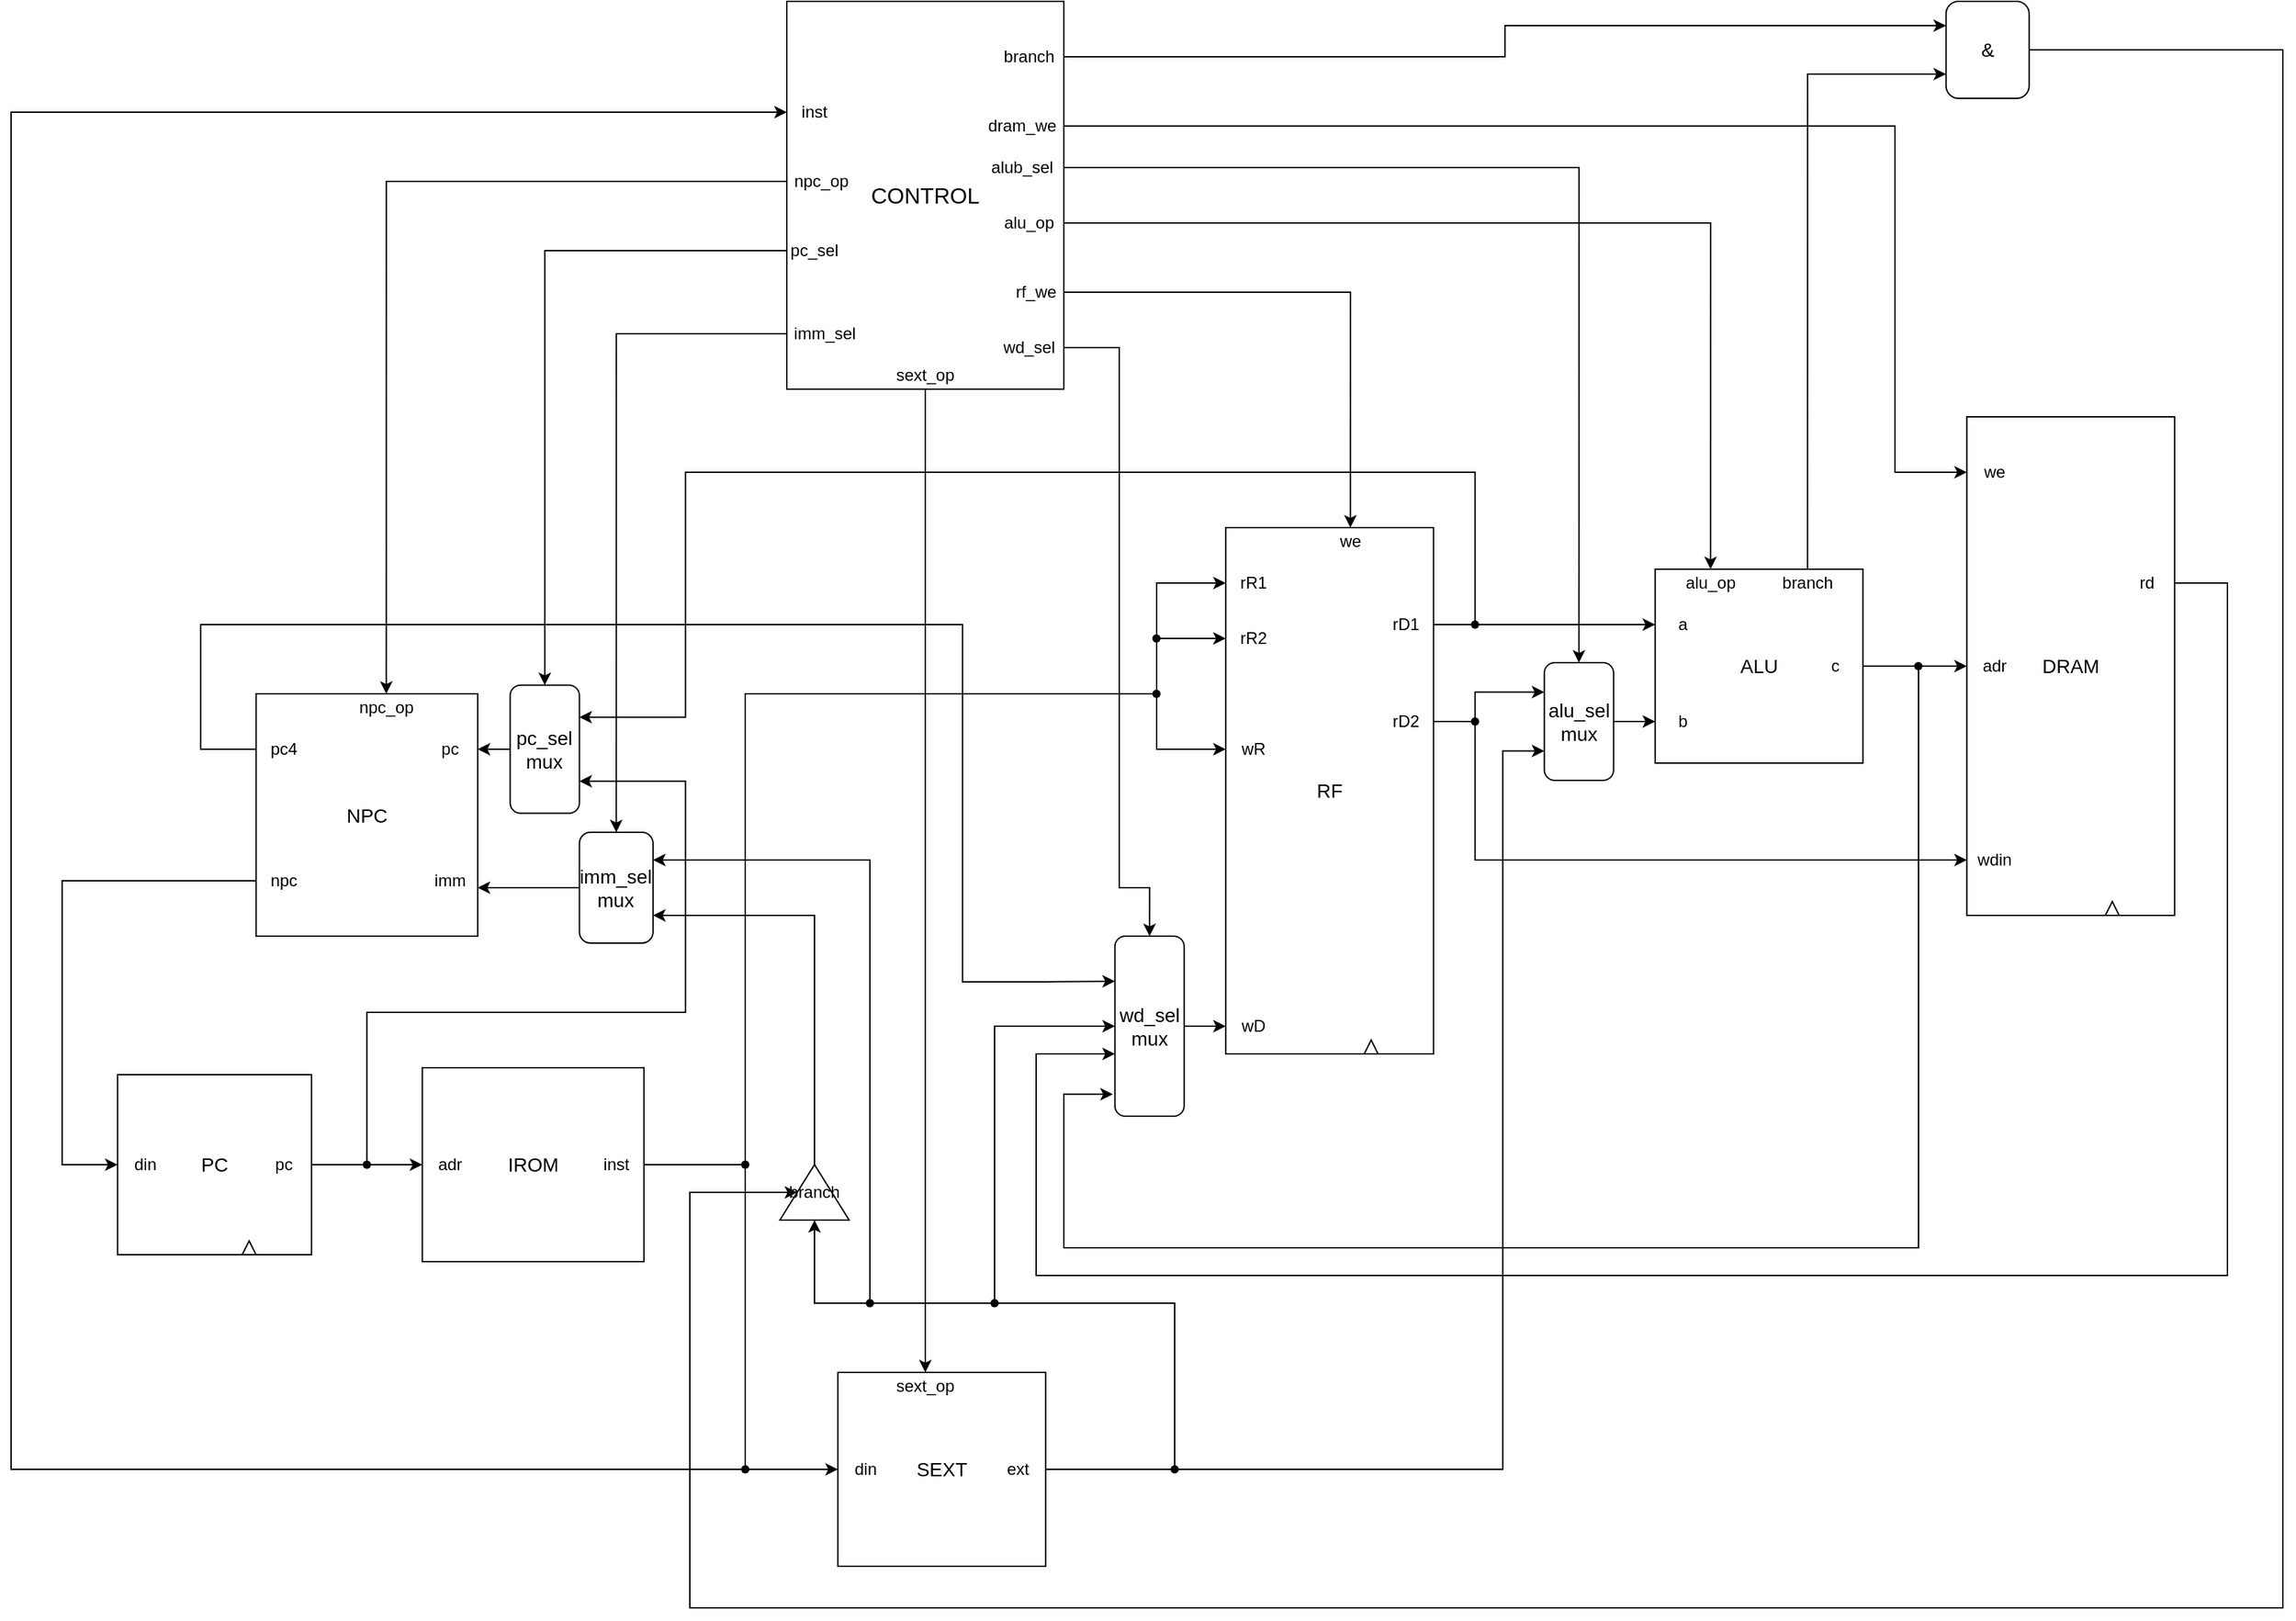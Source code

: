 <mxfile version="14.6.13" type="device"><diagram id="TQY5D-hYw-G5hsxiuQzZ" name="第 1 页"><mxGraphModel dx="4024" dy="2539" grid="1" gridSize="10" guides="1" tooltips="1" connect="1" arrows="1" fold="1" page="1" pageScale="1" pageWidth="827" pageHeight="1169" math="0" shadow="0"><root><mxCell id="0"/><mxCell id="1" parent="0"/><mxCell id="JsRyTlioE3Y1_Ys7cT86-1" value="&lt;font style=&quot;font-size: 14px&quot;&gt;PC&lt;/font&gt;" style="rounded=0;whiteSpace=wrap;html=1;" parent="1" vertex="1"><mxGeometry x="-1163.14" y="655" width="140" height="130" as="geometry"/></mxCell><mxCell id="JsRyTlioE3Y1_Ys7cT86-3" value="din" style="text;html=1;strokeColor=none;fillColor=none;align=center;verticalAlign=middle;whiteSpace=wrap;rounded=0;" parent="1" vertex="1"><mxGeometry x="-1163.14" y="710" width="40" height="20" as="geometry"/></mxCell><mxCell id="JsRyTlioE3Y1_Ys7cT86-123" style="edgeStyle=orthogonalEdgeStyle;rounded=0;orthogonalLoop=1;jettySize=auto;html=1;exitX=1;exitY=0.5;exitDx=0;exitDy=0;entryX=0;entryY=0.5;entryDx=0;entryDy=0;" parent="1" source="JsRyTlioE3Y1_Ys7cT86-4" target="JsRyTlioE3Y1_Ys7cT86-32" edge="1"><mxGeometry relative="1" as="geometry"/></mxCell><mxCell id="JsRyTlioE3Y1_Ys7cT86-149" style="edgeStyle=orthogonalEdgeStyle;rounded=0;orthogonalLoop=1;jettySize=auto;html=1;exitX=1;exitY=0.5;exitDx=0;exitDy=0;entryX=1;entryY=0.75;entryDx=0;entryDy=0;" parent="1" source="JsRyTlioE3Y1_Ys7cT86-4" target="JsRyTlioE3Y1_Ys7cT86-69" edge="1"><mxGeometry relative="1" as="geometry"><Array as="points"><mxPoint x="-983.14" y="720"/><mxPoint x="-983.14" y="610"/><mxPoint x="-753.14" y="610"/><mxPoint x="-753.14" y="443"/></Array></mxGeometry></mxCell><mxCell id="JsRyTlioE3Y1_Ys7cT86-4" value="pc" style="text;html=1;strokeColor=none;fillColor=none;align=center;verticalAlign=middle;whiteSpace=wrap;rounded=0;" parent="1" vertex="1"><mxGeometry x="-1063.14" y="710" width="40" height="20" as="geometry"/></mxCell><mxCell id="JsRyTlioE3Y1_Ys7cT86-20" value="&lt;font style=&quot;font-size: 14px&quot;&gt;NPC&lt;/font&gt;" style="rounded=0;whiteSpace=wrap;html=1;" parent="1" vertex="1"><mxGeometry x="-1063.14" y="380" width="160" height="175" as="geometry"/></mxCell><mxCell id="JsRyTlioE3Y1_Ys7cT86-21" value="pc" style="text;html=1;strokeColor=none;fillColor=none;align=center;verticalAlign=middle;whiteSpace=wrap;rounded=0;" parent="1" vertex="1"><mxGeometry x="-943.14" y="410" width="40" height="20" as="geometry"/></mxCell><mxCell id="JsRyTlioE3Y1_Ys7cT86-22" value="imm" style="text;html=1;strokeColor=none;fillColor=none;align=center;verticalAlign=middle;whiteSpace=wrap;rounded=0;" parent="1" vertex="1"><mxGeometry x="-943.14" y="505" width="40" height="20" as="geometry"/></mxCell><mxCell id="JsRyTlioE3Y1_Ys7cT86-142" style="edgeStyle=orthogonalEdgeStyle;rounded=0;orthogonalLoop=1;jettySize=auto;html=1;exitX=0;exitY=0.5;exitDx=0;exitDy=0;entryX=0;entryY=0.5;entryDx=0;entryDy=0;" parent="1" source="JsRyTlioE3Y1_Ys7cT86-23" target="JsRyTlioE3Y1_Ys7cT86-3" edge="1"><mxGeometry relative="1" as="geometry"><Array as="points"><mxPoint x="-1203.14" y="515"/><mxPoint x="-1203.14" y="720"/></Array></mxGeometry></mxCell><mxCell id="JsRyTlioE3Y1_Ys7cT86-23" value="npc" style="text;html=1;strokeColor=none;fillColor=none;align=center;verticalAlign=middle;whiteSpace=wrap;rounded=0;" parent="1" vertex="1"><mxGeometry x="-1063.14" y="505" width="40" height="20" as="geometry"/></mxCell><mxCell id="JsRyTlioE3Y1_Ys7cT86-165" style="edgeStyle=orthogonalEdgeStyle;rounded=0;orthogonalLoop=1;jettySize=auto;html=1;exitX=0;exitY=0.5;exitDx=0;exitDy=0;entryX=0;entryY=0.25;entryDx=0;entryDy=0;" parent="1" source="JsRyTlioE3Y1_Ys7cT86-24" target="JsRyTlioE3Y1_Ys7cT86-70" edge="1"><mxGeometry relative="1" as="geometry"><Array as="points"><mxPoint x="-1103.14" y="420"/><mxPoint x="-1103.14" y="330"/><mxPoint x="-553.14" y="330"/><mxPoint x="-553.14" y="588"/><mxPoint x="-493.14" y="588"/></Array></mxGeometry></mxCell><mxCell id="JsRyTlioE3Y1_Ys7cT86-24" value="pc4" style="text;html=1;strokeColor=none;fillColor=none;align=center;verticalAlign=middle;whiteSpace=wrap;rounded=0;" parent="1" vertex="1"><mxGeometry x="-1063.14" y="410" width="40" height="20" as="geometry"/></mxCell><mxCell id="JsRyTlioE3Y1_Ys7cT86-25" value="&lt;font style=&quot;font-size: 14px&quot;&gt;SEXT&lt;/font&gt;" style="rounded=0;whiteSpace=wrap;html=1;" parent="1" vertex="1"><mxGeometry x="-643.14" y="870" width="150" height="140" as="geometry"/></mxCell><mxCell id="JsRyTlioE3Y1_Ys7cT86-26" value="din" style="text;html=1;strokeColor=none;fillColor=none;align=center;verticalAlign=middle;whiteSpace=wrap;rounded=0;" parent="1" vertex="1"><mxGeometry x="-643.14" y="930" width="40" height="20" as="geometry"/></mxCell><mxCell id="JsRyTlioE3Y1_Ys7cT86-166" style="edgeStyle=orthogonalEdgeStyle;rounded=0;orthogonalLoop=1;jettySize=auto;html=1;exitX=1;exitY=0.5;exitDx=0;exitDy=0;entryX=0;entryY=0.5;entryDx=0;entryDy=0;" parent="1" source="JsRyTlioE3Y1_Ys7cT86-27" target="JsRyTlioE3Y1_Ys7cT86-70" edge="1"><mxGeometry relative="1" as="geometry"><Array as="points"><mxPoint x="-400" y="940"/><mxPoint x="-400" y="820"/><mxPoint x="-530" y="820"/><mxPoint x="-530" y="620"/></Array></mxGeometry></mxCell><mxCell id="JsRyTlioE3Y1_Ys7cT86-181" style="edgeStyle=orthogonalEdgeStyle;rounded=0;orthogonalLoop=1;jettySize=auto;html=1;exitX=1;exitY=0.5;exitDx=0;exitDy=0;entryX=0;entryY=0.75;entryDx=0;entryDy=0;" parent="1" source="JsRyTlioE3Y1_Ys7cT86-27" target="JsRyTlioE3Y1_Ys7cT86-71" edge="1"><mxGeometry relative="1" as="geometry"><Array as="points"><mxPoint x="-163.14" y="940"/><mxPoint x="-163.14" y="421"/></Array></mxGeometry></mxCell><mxCell id="JsRyTlioE3Y1_Ys7cT86-220" style="edgeStyle=orthogonalEdgeStyle;rounded=0;orthogonalLoop=1;jettySize=auto;html=1;exitX=1;exitY=0.5;exitDx=0;exitDy=0;entryX=0;entryY=0.5;entryDx=0;entryDy=0;" parent="1" source="JsRyTlioE3Y1_Ys7cT86-27" target="JsRyTlioE3Y1_Ys7cT86-219" edge="1"><mxGeometry relative="1" as="geometry"><Array as="points"><mxPoint x="-400" y="940"/><mxPoint x="-400" y="820"/><mxPoint x="-660" y="820"/></Array></mxGeometry></mxCell><mxCell id="JsRyTlioE3Y1_Ys7cT86-227" style="edgeStyle=orthogonalEdgeStyle;rounded=0;orthogonalLoop=1;jettySize=auto;html=1;exitX=1;exitY=0.5;exitDx=0;exitDy=0;entryX=1;entryY=0.25;entryDx=0;entryDy=0;" parent="1" source="JsRyTlioE3Y1_Ys7cT86-27" target="JsRyTlioE3Y1_Ys7cT86-224" edge="1"><mxGeometry relative="1" as="geometry"><Array as="points"><mxPoint x="-400" y="940"/><mxPoint x="-400" y="820"/><mxPoint x="-620" y="820"/><mxPoint x="-620" y="500"/></Array></mxGeometry></mxCell><mxCell id="JsRyTlioE3Y1_Ys7cT86-27" value="ext" style="text;html=1;strokeColor=none;fillColor=none;align=center;verticalAlign=middle;whiteSpace=wrap;rounded=0;" parent="1" vertex="1"><mxGeometry x="-533.14" y="930" width="40" height="20" as="geometry"/></mxCell><mxCell id="JsRyTlioE3Y1_Ys7cT86-28" value="sext_op" style="text;html=1;strokeColor=none;fillColor=none;align=center;verticalAlign=middle;whiteSpace=wrap;rounded=0;" parent="1" vertex="1"><mxGeometry x="-600" y="870" width="40" height="20" as="geometry"/></mxCell><mxCell id="JsRyTlioE3Y1_Ys7cT86-31" value="&lt;font style=&quot;font-size: 14px&quot;&gt;IROM&lt;/font&gt;" style="rounded=0;whiteSpace=wrap;html=1;" parent="1" vertex="1"><mxGeometry x="-943.14" y="650" width="160" height="140" as="geometry"/></mxCell><mxCell id="JsRyTlioE3Y1_Ys7cT86-32" value="adr" style="text;html=1;strokeColor=none;fillColor=none;align=center;verticalAlign=middle;whiteSpace=wrap;rounded=0;" parent="1" vertex="1"><mxGeometry x="-943.14" y="710" width="40" height="20" as="geometry"/></mxCell><mxCell id="JsRyTlioE3Y1_Ys7cT86-125" style="edgeStyle=orthogonalEdgeStyle;rounded=0;orthogonalLoop=1;jettySize=auto;html=1;exitX=1;exitY=0.5;exitDx=0;exitDy=0;entryX=0;entryY=0.5;entryDx=0;entryDy=0;" parent="1" source="JsRyTlioE3Y1_Ys7cT86-33" target="JsRyTlioE3Y1_Ys7cT86-26" edge="1"><mxGeometry relative="1" as="geometry"><Array as="points"><mxPoint x="-710" y="720"/><mxPoint x="-710" y="940"/></Array></mxGeometry></mxCell><mxCell id="JsRyTlioE3Y1_Ys7cT86-169" style="edgeStyle=orthogonalEdgeStyle;rounded=0;orthogonalLoop=1;jettySize=auto;html=1;exitX=1;exitY=0.5;exitDx=0;exitDy=0;entryX=0;entryY=0.5;entryDx=0;entryDy=0;" parent="1" source="JsRyTlioE3Y1_Ys7cT86-33" target="JsRyTlioE3Y1_Ys7cT86-35" edge="1"><mxGeometry relative="1" as="geometry"><Array as="points"><mxPoint x="-710" y="720"/><mxPoint x="-710" y="380"/><mxPoint x="-413" y="380"/><mxPoint x="-413" y="300"/></Array></mxGeometry></mxCell><mxCell id="JsRyTlioE3Y1_Ys7cT86-171" style="edgeStyle=orthogonalEdgeStyle;rounded=0;orthogonalLoop=1;jettySize=auto;html=1;exitX=1;exitY=0.5;exitDx=0;exitDy=0;entryX=0;entryY=0.5;entryDx=0;entryDy=0;" parent="1" source="JsRyTlioE3Y1_Ys7cT86-33" target="JsRyTlioE3Y1_Ys7cT86-37" edge="1"><mxGeometry relative="1" as="geometry"><Array as="points"><mxPoint x="-710" y="720"/><mxPoint x="-710" y="380"/><mxPoint x="-413" y="380"/><mxPoint x="-413" y="340"/></Array></mxGeometry></mxCell><mxCell id="JsRyTlioE3Y1_Ys7cT86-172" style="edgeStyle=orthogonalEdgeStyle;rounded=0;orthogonalLoop=1;jettySize=auto;html=1;exitX=1;exitY=0.5;exitDx=0;exitDy=0;entryX=0;entryY=0.5;entryDx=0;entryDy=0;" parent="1" source="JsRyTlioE3Y1_Ys7cT86-33" target="JsRyTlioE3Y1_Ys7cT86-38" edge="1"><mxGeometry relative="1" as="geometry"><Array as="points"><mxPoint x="-710" y="720"/><mxPoint x="-710" y="380"/><mxPoint x="-413" y="380"/><mxPoint x="-413" y="420"/></Array></mxGeometry></mxCell><mxCell id="JsRyTlioE3Y1_Ys7cT86-198" style="edgeStyle=orthogonalEdgeStyle;rounded=0;orthogonalLoop=1;jettySize=auto;html=1;exitX=1;exitY=0.5;exitDx=0;exitDy=0;entryX=0;entryY=0.5;entryDx=0;entryDy=0;" parent="1" source="JsRyTlioE3Y1_Ys7cT86-33" target="JsRyTlioE3Y1_Ys7cT86-197" edge="1"><mxGeometry relative="1" as="geometry"><Array as="points"><mxPoint x="-710" y="720"/><mxPoint x="-710" y="940"/><mxPoint x="-1240" y="940"/><mxPoint x="-1240" y="-40"/></Array></mxGeometry></mxCell><mxCell id="JsRyTlioE3Y1_Ys7cT86-33" value="inst" style="text;html=1;strokeColor=none;fillColor=none;align=center;verticalAlign=middle;whiteSpace=wrap;rounded=0;" parent="1" vertex="1"><mxGeometry x="-823.14" y="710" width="40" height="20" as="geometry"/></mxCell><mxCell id="JsRyTlioE3Y1_Ys7cT86-34" value="&lt;font style=&quot;font-size: 14px&quot;&gt;RF&lt;/font&gt;" style="rounded=0;whiteSpace=wrap;html=1;" parent="1" vertex="1"><mxGeometry x="-363.14" y="260" width="150" height="380" as="geometry"/></mxCell><mxCell id="JsRyTlioE3Y1_Ys7cT86-35" value="rR1" style="text;html=1;strokeColor=none;fillColor=none;align=center;verticalAlign=middle;whiteSpace=wrap;rounded=0;" parent="1" vertex="1"><mxGeometry x="-363.14" y="290" width="40" height="20" as="geometry"/></mxCell><mxCell id="JsRyTlioE3Y1_Ys7cT86-37" value="rR2" style="text;html=1;strokeColor=none;fillColor=none;align=center;verticalAlign=middle;whiteSpace=wrap;rounded=0;" parent="1" vertex="1"><mxGeometry x="-363.14" y="330" width="40" height="20" as="geometry"/></mxCell><mxCell id="JsRyTlioE3Y1_Ys7cT86-38" value="wR" style="text;html=1;strokeColor=none;fillColor=none;align=center;verticalAlign=middle;whiteSpace=wrap;rounded=0;" parent="1" vertex="1"><mxGeometry x="-363.14" y="410" width="40" height="20" as="geometry"/></mxCell><mxCell id="JsRyTlioE3Y1_Ys7cT86-39" value="wD" style="text;html=1;strokeColor=none;fillColor=none;align=center;verticalAlign=middle;whiteSpace=wrap;rounded=0;" parent="1" vertex="1"><mxGeometry x="-363.14" y="610" width="40" height="20" as="geometry"/></mxCell><mxCell id="JsRyTlioE3Y1_Ys7cT86-41" value="we" style="text;html=1;strokeColor=none;fillColor=none;align=center;verticalAlign=middle;whiteSpace=wrap;rounded=0;" parent="1" vertex="1"><mxGeometry x="-293.14" y="260" width="40" height="20" as="geometry"/></mxCell><mxCell id="JsRyTlioE3Y1_Ys7cT86-43" value="" style="triangle;whiteSpace=wrap;html=1;direction=north;" parent="1" vertex="1"><mxGeometry x="-263.14" y="630" width="10" height="10" as="geometry"/></mxCell><mxCell id="JsRyTlioE3Y1_Ys7cT86-44" value="&lt;font style=&quot;font-size: 14px&quot;&gt;ALU&lt;/font&gt;" style="rounded=0;whiteSpace=wrap;html=1;" parent="1" vertex="1"><mxGeometry x="-53.14" y="290" width="150" height="140" as="geometry"/></mxCell><mxCell id="JsRyTlioE3Y1_Ys7cT86-130" style="edgeStyle=orthogonalEdgeStyle;rounded=0;orthogonalLoop=1;jettySize=auto;html=1;exitX=1;exitY=0.5;exitDx=0;exitDy=0;entryX=0;entryY=0.5;entryDx=0;entryDy=0;" parent="1" source="JsRyTlioE3Y1_Ys7cT86-45" target="JsRyTlioE3Y1_Ys7cT86-48" edge="1"><mxGeometry relative="1" as="geometry"/></mxCell><mxCell id="JsRyTlioE3Y1_Ys7cT86-150" style="edgeStyle=orthogonalEdgeStyle;rounded=0;orthogonalLoop=1;jettySize=auto;html=1;exitX=1;exitY=0.5;exitDx=0;exitDy=0;entryX=1;entryY=0.25;entryDx=0;entryDy=0;" parent="1" source="JsRyTlioE3Y1_Ys7cT86-45" target="JsRyTlioE3Y1_Ys7cT86-69" edge="1"><mxGeometry relative="1" as="geometry"><Array as="points"><mxPoint x="-183.14" y="330"/><mxPoint x="-183.14" y="220"/><mxPoint x="-753.14" y="220"/><mxPoint x="-753.14" y="397"/></Array></mxGeometry></mxCell><mxCell id="JsRyTlioE3Y1_Ys7cT86-45" value="rD1" style="text;html=1;strokeColor=none;fillColor=none;align=center;verticalAlign=middle;whiteSpace=wrap;rounded=0;" parent="1" vertex="1"><mxGeometry x="-253.14" y="320" width="40" height="20" as="geometry"/></mxCell><mxCell id="JsRyTlioE3Y1_Ys7cT86-132" style="edgeStyle=orthogonalEdgeStyle;rounded=0;orthogonalLoop=1;jettySize=auto;html=1;exitX=1;exitY=0.5;exitDx=0;exitDy=0;entryX=0;entryY=0.5;entryDx=0;entryDy=0;" parent="1" source="JsRyTlioE3Y1_Ys7cT86-46" target="JsRyTlioE3Y1_Ys7cT86-55" edge="1"><mxGeometry relative="1" as="geometry"><Array as="points"><mxPoint x="-183.14" y="400"/><mxPoint x="-183.14" y="500"/></Array></mxGeometry></mxCell><mxCell id="JsRyTlioE3Y1_Ys7cT86-180" style="edgeStyle=orthogonalEdgeStyle;rounded=0;orthogonalLoop=1;jettySize=auto;html=1;exitX=1;exitY=0.5;exitDx=0;exitDy=0;entryX=0;entryY=0.25;entryDx=0;entryDy=0;" parent="1" source="JsRyTlioE3Y1_Ys7cT86-46" target="JsRyTlioE3Y1_Ys7cT86-71" edge="1"><mxGeometry relative="1" as="geometry"><Array as="points"><mxPoint x="-183.14" y="400"/><mxPoint x="-183.14" y="379"/></Array></mxGeometry></mxCell><mxCell id="JsRyTlioE3Y1_Ys7cT86-46" value="rD2" style="text;html=1;strokeColor=none;fillColor=none;align=center;verticalAlign=middle;whiteSpace=wrap;rounded=0;" parent="1" vertex="1"><mxGeometry x="-253.14" y="390" width="40" height="20" as="geometry"/></mxCell><mxCell id="JsRyTlioE3Y1_Ys7cT86-47" value="npc_op" style="text;html=1;strokeColor=none;fillColor=none;align=center;verticalAlign=middle;whiteSpace=wrap;rounded=0;" parent="1" vertex="1"><mxGeometry x="-989.14" y="380" width="40" height="20" as="geometry"/></mxCell><mxCell id="JsRyTlioE3Y1_Ys7cT86-48" value="a" style="text;html=1;strokeColor=none;fillColor=none;align=center;verticalAlign=middle;whiteSpace=wrap;rounded=0;" parent="1" vertex="1"><mxGeometry x="-53.14" y="320" width="40" height="20" as="geometry"/></mxCell><mxCell id="JsRyTlioE3Y1_Ys7cT86-49" value="b" style="text;html=1;strokeColor=none;fillColor=none;align=center;verticalAlign=middle;whiteSpace=wrap;rounded=0;" parent="1" vertex="1"><mxGeometry x="-53.14" y="390" width="40" height="20" as="geometry"/></mxCell><mxCell id="JsRyTlioE3Y1_Ys7cT86-131" style="edgeStyle=orthogonalEdgeStyle;rounded=0;orthogonalLoop=1;jettySize=auto;html=1;exitX=1;exitY=0.5;exitDx=0;exitDy=0;entryX=0;entryY=0.5;entryDx=0;entryDy=0;" parent="1" source="JsRyTlioE3Y1_Ys7cT86-50" target="JsRyTlioE3Y1_Ys7cT86-54" edge="1"><mxGeometry relative="1" as="geometry"/></mxCell><mxCell id="JsRyTlioE3Y1_Ys7cT86-163" style="edgeStyle=orthogonalEdgeStyle;rounded=0;orthogonalLoop=1;jettySize=auto;html=1;exitX=1;exitY=0.5;exitDx=0;exitDy=0;entryX=-0.03;entryY=0.878;entryDx=0;entryDy=0;entryPerimeter=0;" parent="1" source="JsRyTlioE3Y1_Ys7cT86-50" target="JsRyTlioE3Y1_Ys7cT86-70" edge="1"><mxGeometry relative="1" as="geometry"><Array as="points"><mxPoint x="137" y="360"/><mxPoint x="137" y="780"/><mxPoint x="-480" y="780"/><mxPoint x="-480" y="669"/></Array></mxGeometry></mxCell><mxCell id="JsRyTlioE3Y1_Ys7cT86-50" value="c" style="text;html=1;strokeColor=none;fillColor=none;align=center;verticalAlign=middle;whiteSpace=wrap;rounded=0;" parent="1" vertex="1"><mxGeometry x="56.86" y="350" width="40" height="20" as="geometry"/></mxCell><mxCell id="JsRyTlioE3Y1_Ys7cT86-51" value="alu_op" style="text;html=1;strokeColor=none;fillColor=none;align=center;verticalAlign=middle;whiteSpace=wrap;rounded=0;" parent="1" vertex="1"><mxGeometry x="-33.14" y="290" width="40" height="20" as="geometry"/></mxCell><mxCell id="JsRyTlioE3Y1_Ys7cT86-218" style="edgeStyle=orthogonalEdgeStyle;rounded=0;orthogonalLoop=1;jettySize=auto;html=1;exitX=0.5;exitY=0;exitDx=0;exitDy=0;entryX=0;entryY=0.75;entryDx=0;entryDy=0;" parent="1" source="JsRyTlioE3Y1_Ys7cT86-52" target="JsRyTlioE3Y1_Ys7cT86-212" edge="1"><mxGeometry relative="1" as="geometry"/></mxCell><mxCell id="JsRyTlioE3Y1_Ys7cT86-52" value="branch" style="text;html=1;strokeColor=none;fillColor=none;align=center;verticalAlign=middle;whiteSpace=wrap;rounded=0;" parent="1" vertex="1"><mxGeometry x="36.86" y="290" width="40" height="20" as="geometry"/></mxCell><mxCell id="JsRyTlioE3Y1_Ys7cT86-53" value="&lt;font style=&quot;font-size: 14px&quot;&gt;DRAM&lt;/font&gt;" style="rounded=0;whiteSpace=wrap;html=1;" parent="1" vertex="1"><mxGeometry x="171.86" y="180" width="150" height="360" as="geometry"/></mxCell><mxCell id="JsRyTlioE3Y1_Ys7cT86-54" value="adr" style="text;html=1;strokeColor=none;fillColor=none;align=center;verticalAlign=middle;whiteSpace=wrap;rounded=0;" parent="1" vertex="1"><mxGeometry x="171.86" y="350" width="40" height="20" as="geometry"/></mxCell><mxCell id="JsRyTlioE3Y1_Ys7cT86-55" value="wdin" style="text;html=1;strokeColor=none;fillColor=none;align=center;verticalAlign=middle;whiteSpace=wrap;rounded=0;" parent="1" vertex="1"><mxGeometry x="171.86" y="490" width="40" height="20" as="geometry"/></mxCell><mxCell id="JsRyTlioE3Y1_Ys7cT86-56" value="we" style="text;html=1;strokeColor=none;fillColor=none;align=center;verticalAlign=middle;whiteSpace=wrap;rounded=0;" parent="1" vertex="1"><mxGeometry x="171.86" y="210" width="40" height="20" as="geometry"/></mxCell><mxCell id="JsRyTlioE3Y1_Ys7cT86-164" style="edgeStyle=orthogonalEdgeStyle;rounded=0;orthogonalLoop=1;jettySize=auto;html=1;exitX=1;exitY=0.5;exitDx=0;exitDy=0;entryX=0;entryY=0.654;entryDx=0;entryDy=0;entryPerimeter=0;" parent="1" source="JsRyTlioE3Y1_Ys7cT86-57" target="JsRyTlioE3Y1_Ys7cT86-70" edge="1"><mxGeometry relative="1" as="geometry"><Array as="points"><mxPoint x="360" y="300"/><mxPoint x="360" y="800"/><mxPoint x="-500" y="800"/><mxPoint x="-500" y="640"/></Array></mxGeometry></mxCell><mxCell id="JsRyTlioE3Y1_Ys7cT86-57" value="rd" style="text;html=1;strokeColor=none;fillColor=none;align=center;verticalAlign=middle;whiteSpace=wrap;rounded=0;" parent="1" vertex="1"><mxGeometry x="281.86" y="290" width="40" height="20" as="geometry"/></mxCell><mxCell id="JsRyTlioE3Y1_Ys7cT86-58" value="" style="triangle;whiteSpace=wrap;html=1;direction=north;" parent="1" vertex="1"><mxGeometry x="271.86" y="530" width="10" height="10" as="geometry"/></mxCell><mxCell id="JsRyTlioE3Y1_Ys7cT86-65" value="" style="triangle;whiteSpace=wrap;html=1;direction=north;" parent="1" vertex="1"><mxGeometry x="-1073.14" y="775" width="10" height="10" as="geometry"/></mxCell><mxCell id="JsRyTlioE3Y1_Ys7cT86-146" style="edgeStyle=orthogonalEdgeStyle;rounded=0;orthogonalLoop=1;jettySize=auto;html=1;exitX=0;exitY=0.5;exitDx=0;exitDy=0;entryX=1;entryY=0.5;entryDx=0;entryDy=0;" parent="1" source="JsRyTlioE3Y1_Ys7cT86-69" target="JsRyTlioE3Y1_Ys7cT86-21" edge="1"><mxGeometry relative="1" as="geometry"/></mxCell><mxCell id="JsRyTlioE3Y1_Ys7cT86-69" value="&lt;font style=&quot;font-size: 14px&quot;&gt;pc_sel&lt;br&gt;mux&lt;/font&gt;" style="rounded=1;whiteSpace=wrap;html=1;" parent="1" vertex="1"><mxGeometry x="-879.71" y="373.75" width="50" height="92.5" as="geometry"/></mxCell><mxCell id="JsRyTlioE3Y1_Ys7cT86-127" style="edgeStyle=orthogonalEdgeStyle;rounded=0;orthogonalLoop=1;jettySize=auto;html=1;exitX=1;exitY=0.5;exitDx=0;exitDy=0;entryX=0;entryY=0.5;entryDx=0;entryDy=0;" parent="1" source="JsRyTlioE3Y1_Ys7cT86-70" target="JsRyTlioE3Y1_Ys7cT86-39" edge="1"><mxGeometry relative="1" as="geometry"/></mxCell><mxCell id="JsRyTlioE3Y1_Ys7cT86-70" value="&lt;font style=&quot;font-size: 14px&quot;&gt;wd_sel&lt;br&gt;mux&lt;/font&gt;" style="rounded=1;whiteSpace=wrap;html=1;" parent="1" vertex="1"><mxGeometry x="-443.14" y="555" width="50" height="130" as="geometry"/></mxCell><mxCell id="JsRyTlioE3Y1_Ys7cT86-179" style="edgeStyle=orthogonalEdgeStyle;rounded=0;orthogonalLoop=1;jettySize=auto;html=1;exitX=1;exitY=0.5;exitDx=0;exitDy=0;entryX=0;entryY=0.5;entryDx=0;entryDy=0;" parent="1" source="JsRyTlioE3Y1_Ys7cT86-71" target="JsRyTlioE3Y1_Ys7cT86-49" edge="1"><mxGeometry relative="1" as="geometry"/></mxCell><mxCell id="JsRyTlioE3Y1_Ys7cT86-71" value="&lt;font style=&quot;font-size: 14px&quot;&gt;alu_sel&lt;br&gt;mux&lt;/font&gt;" style="rounded=1;whiteSpace=wrap;html=1;" parent="1" vertex="1"><mxGeometry x="-133.14" y="357.5" width="50" height="85" as="geometry"/></mxCell><mxCell id="JsRyTlioE3Y1_Ys7cT86-133" value="" style="shape=waypoint;sketch=0;size=6;pointerEvents=1;points=[];fillColor=none;resizable=0;rotatable=0;perimeter=centerPerimeter;snapToPoint=1;" parent="1" vertex="1"><mxGeometry x="-203.14" y="380" width="40" height="40" as="geometry"/></mxCell><mxCell id="JsRyTlioE3Y1_Ys7cT86-151" value="" style="shape=waypoint;sketch=0;size=6;pointerEvents=1;points=[];fillColor=none;resizable=0;rotatable=0;perimeter=centerPerimeter;snapToPoint=1;" parent="1" vertex="1"><mxGeometry x="-203.14" y="310" width="40" height="40" as="geometry"/></mxCell><mxCell id="JsRyTlioE3Y1_Ys7cT86-170" value="" style="shape=waypoint;sketch=0;size=6;pointerEvents=1;points=[];fillColor=none;resizable=0;rotatable=0;perimeter=centerPerimeter;snapToPoint=1;" parent="1" vertex="1"><mxGeometry x="-730" y="700" width="40" height="40" as="geometry"/></mxCell><mxCell id="JsRyTlioE3Y1_Ys7cT86-173" value="" style="shape=waypoint;sketch=0;size=6;pointerEvents=1;points=[];fillColor=none;resizable=0;rotatable=0;perimeter=centerPerimeter;snapToPoint=1;" parent="1" vertex="1"><mxGeometry x="-433.14" y="320" width="40" height="40" as="geometry"/></mxCell><mxCell id="JsRyTlioE3Y1_Ys7cT86-175" value="" style="shape=waypoint;sketch=0;size=6;pointerEvents=1;points=[];fillColor=none;resizable=0;rotatable=0;perimeter=centerPerimeter;snapToPoint=1;" parent="1" vertex="1"><mxGeometry x="-433.14" y="360" width="40" height="40" as="geometry"/></mxCell><mxCell id="JsRyTlioE3Y1_Ys7cT86-176" value="" style="shape=waypoint;sketch=0;size=6;pointerEvents=1;points=[];fillColor=none;resizable=0;rotatable=0;perimeter=centerPerimeter;snapToPoint=1;" parent="1" vertex="1"><mxGeometry x="-1003.14" y="700" width="40" height="40" as="geometry"/></mxCell><mxCell id="JsRyTlioE3Y1_Ys7cT86-178" value="" style="shape=waypoint;sketch=0;size=6;pointerEvents=1;points=[];fillColor=none;resizable=0;rotatable=0;perimeter=centerPerimeter;snapToPoint=1;" parent="1" vertex="1"><mxGeometry x="116.86" y="340" width="40" height="40" as="geometry"/></mxCell><mxCell id="JsRyTlioE3Y1_Ys7cT86-183" value="" style="shape=waypoint;sketch=0;size=6;pointerEvents=1;points=[];fillColor=none;resizable=0;rotatable=0;perimeter=centerPerimeter;snapToPoint=1;" parent="1" vertex="1"><mxGeometry x="-420" y="920" width="40" height="40" as="geometry"/></mxCell><mxCell id="JsRyTlioE3Y1_Ys7cT86-184" value="" style="shape=waypoint;sketch=0;size=6;pointerEvents=1;points=[];fillColor=none;resizable=0;rotatable=0;perimeter=centerPerimeter;snapToPoint=1;" parent="1" vertex="1"><mxGeometry x="-550" y="800" width="40" height="40" as="geometry"/></mxCell><mxCell id="JsRyTlioE3Y1_Ys7cT86-186" value="&lt;font size=&quot;3&quot;&gt;CONTROL&lt;/font&gt;" style="rounded=0;whiteSpace=wrap;html=1;" parent="1" vertex="1"><mxGeometry x="-680" y="-120" width="200" height="280" as="geometry"/></mxCell><mxCell id="JsRyTlioE3Y1_Ys7cT86-200" style="edgeStyle=orthogonalEdgeStyle;rounded=0;orthogonalLoop=1;jettySize=auto;html=1;exitX=0;exitY=0.5;exitDx=0;exitDy=0;entryX=0.5;entryY=0;entryDx=0;entryDy=0;" parent="1" source="JsRyTlioE3Y1_Ys7cT86-187" target="JsRyTlioE3Y1_Ys7cT86-47" edge="1"><mxGeometry relative="1" as="geometry"/></mxCell><mxCell id="JsRyTlioE3Y1_Ys7cT86-187" value="npc_op" style="text;html=1;strokeColor=none;fillColor=none;align=center;verticalAlign=middle;whiteSpace=wrap;rounded=0;" parent="1" vertex="1"><mxGeometry x="-680" width="50" height="20" as="geometry"/></mxCell><mxCell id="JsRyTlioE3Y1_Ys7cT86-202" style="edgeStyle=orthogonalEdgeStyle;rounded=0;orthogonalLoop=1;jettySize=auto;html=1;exitX=1;exitY=0.5;exitDx=0;exitDy=0;entryX=0.5;entryY=0;entryDx=0;entryDy=0;" parent="1" source="JsRyTlioE3Y1_Ys7cT86-188" target="JsRyTlioE3Y1_Ys7cT86-41" edge="1"><mxGeometry relative="1" as="geometry"/></mxCell><mxCell id="JsRyTlioE3Y1_Ys7cT86-188" value="rf_we" style="text;html=1;strokeColor=none;fillColor=none;align=center;verticalAlign=middle;whiteSpace=wrap;rounded=0;" parent="1" vertex="1"><mxGeometry x="-520" y="80" width="40" height="20" as="geometry"/></mxCell><mxCell id="JsRyTlioE3Y1_Ys7cT86-203" style="edgeStyle=orthogonalEdgeStyle;rounded=0;orthogonalLoop=1;jettySize=auto;html=1;exitX=1;exitY=0.5;exitDx=0;exitDy=0;entryX=0.5;entryY=0;entryDx=0;entryDy=0;" parent="1" source="JsRyTlioE3Y1_Ys7cT86-189" target="JsRyTlioE3Y1_Ys7cT86-70" edge="1"><mxGeometry relative="1" as="geometry"><Array as="points"><mxPoint x="-440" y="130"/><mxPoint x="-440" y="520"/><mxPoint x="-418" y="520"/></Array></mxGeometry></mxCell><mxCell id="JsRyTlioE3Y1_Ys7cT86-189" value="wd_sel" style="text;html=1;strokeColor=none;fillColor=none;align=center;verticalAlign=middle;whiteSpace=wrap;rounded=0;" parent="1" vertex="1"><mxGeometry x="-530" y="120" width="50" height="20" as="geometry"/></mxCell><mxCell id="JsRyTlioE3Y1_Ys7cT86-201" style="edgeStyle=orthogonalEdgeStyle;rounded=0;orthogonalLoop=1;jettySize=auto;html=1;exitX=0.5;exitY=1;exitDx=0;exitDy=0;entryX=0.5;entryY=0;entryDx=0;entryDy=0;" parent="1" source="JsRyTlioE3Y1_Ys7cT86-190" target="JsRyTlioE3Y1_Ys7cT86-28" edge="1"><mxGeometry relative="1" as="geometry"><Array as="points"><mxPoint x="-580" y="800"/><mxPoint x="-580" y="800"/></Array></mxGeometry></mxCell><mxCell id="JsRyTlioE3Y1_Ys7cT86-190" value="sext_op" style="text;html=1;strokeColor=none;fillColor=none;align=center;verticalAlign=middle;whiteSpace=wrap;rounded=0;" parent="1" vertex="1"><mxGeometry x="-600" y="140" width="40" height="20" as="geometry"/></mxCell><mxCell id="JsRyTlioE3Y1_Ys7cT86-204" style="edgeStyle=orthogonalEdgeStyle;rounded=0;orthogonalLoop=1;jettySize=auto;html=1;exitX=1;exitY=0.5;exitDx=0;exitDy=0;entryX=0.5;entryY=0;entryDx=0;entryDy=0;" parent="1" source="JsRyTlioE3Y1_Ys7cT86-191" target="JsRyTlioE3Y1_Ys7cT86-51" edge="1"><mxGeometry relative="1" as="geometry"/></mxCell><mxCell id="JsRyTlioE3Y1_Ys7cT86-191" value="alu_op" style="text;html=1;strokeColor=none;fillColor=none;align=center;verticalAlign=middle;whiteSpace=wrap;rounded=0;" parent="1" vertex="1"><mxGeometry x="-530" y="30" width="50" height="20" as="geometry"/></mxCell><mxCell id="JsRyTlioE3Y1_Ys7cT86-207" style="edgeStyle=orthogonalEdgeStyle;rounded=0;orthogonalLoop=1;jettySize=auto;html=1;exitX=1;exitY=0.5;exitDx=0;exitDy=0;entryX=0.5;entryY=0;entryDx=0;entryDy=0;" parent="1" source="JsRyTlioE3Y1_Ys7cT86-192" target="JsRyTlioE3Y1_Ys7cT86-71" edge="1"><mxGeometry relative="1" as="geometry"/></mxCell><mxCell id="JsRyTlioE3Y1_Ys7cT86-192" value="alub_sel" style="text;html=1;strokeColor=none;fillColor=none;align=center;verticalAlign=middle;whiteSpace=wrap;rounded=0;" parent="1" vertex="1"><mxGeometry x="-540" y="-10" width="60" height="20" as="geometry"/></mxCell><mxCell id="JsRyTlioE3Y1_Ys7cT86-216" style="edgeStyle=orthogonalEdgeStyle;rounded=0;orthogonalLoop=1;jettySize=auto;html=1;exitX=1;exitY=0.5;exitDx=0;exitDy=0;entryX=0;entryY=0.25;entryDx=0;entryDy=0;" parent="1" source="JsRyTlioE3Y1_Ys7cT86-193" target="JsRyTlioE3Y1_Ys7cT86-212" edge="1"><mxGeometry relative="1" as="geometry"/></mxCell><mxCell id="JsRyTlioE3Y1_Ys7cT86-193" value="branch" style="text;html=1;strokeColor=none;fillColor=none;align=center;verticalAlign=middle;whiteSpace=wrap;rounded=0;" parent="1" vertex="1"><mxGeometry x="-530" y="-90" width="50" height="20" as="geometry"/></mxCell><mxCell id="JsRyTlioE3Y1_Ys7cT86-208" style="edgeStyle=orthogonalEdgeStyle;rounded=0;orthogonalLoop=1;jettySize=auto;html=1;exitX=1;exitY=0.5;exitDx=0;exitDy=0;entryX=0;entryY=0.5;entryDx=0;entryDy=0;" parent="1" source="JsRyTlioE3Y1_Ys7cT86-194" target="JsRyTlioE3Y1_Ys7cT86-56" edge="1"><mxGeometry relative="1" as="geometry"><Array as="points"><mxPoint x="120" y="-30"/><mxPoint x="120" y="220"/></Array></mxGeometry></mxCell><mxCell id="JsRyTlioE3Y1_Ys7cT86-194" value="dram_we" style="text;html=1;strokeColor=none;fillColor=none;align=center;verticalAlign=middle;whiteSpace=wrap;rounded=0;" parent="1" vertex="1"><mxGeometry x="-540" y="-40" width="60" height="20" as="geometry"/></mxCell><mxCell id="JsRyTlioE3Y1_Ys7cT86-196" style="edgeStyle=orthogonalEdgeStyle;rounded=0;orthogonalLoop=1;jettySize=auto;html=1;exitX=0;exitY=0.5;exitDx=0;exitDy=0;" parent="1" source="JsRyTlioE3Y1_Ys7cT86-195" target="JsRyTlioE3Y1_Ys7cT86-69" edge="1"><mxGeometry relative="1" as="geometry"/></mxCell><mxCell id="JsRyTlioE3Y1_Ys7cT86-195" value="pc_sel" style="text;html=1;strokeColor=none;fillColor=none;align=center;verticalAlign=middle;whiteSpace=wrap;rounded=0;" parent="1" vertex="1"><mxGeometry x="-680" y="50" width="40" height="20" as="geometry"/></mxCell><mxCell id="JsRyTlioE3Y1_Ys7cT86-197" value="inst" style="text;html=1;strokeColor=none;fillColor=none;align=center;verticalAlign=middle;whiteSpace=wrap;rounded=0;" parent="1" vertex="1"><mxGeometry x="-680" y="-50" width="40" height="20" as="geometry"/></mxCell><mxCell id="JsRyTlioE3Y1_Ys7cT86-199" value="" style="shape=waypoint;sketch=0;size=6;pointerEvents=1;points=[];fillColor=none;resizable=0;rotatable=0;perimeter=centerPerimeter;snapToPoint=1;" parent="1" vertex="1"><mxGeometry x="-730" y="920" width="40" height="40" as="geometry"/></mxCell><mxCell id="JsRyTlioE3Y1_Ys7cT86-223" style="edgeStyle=orthogonalEdgeStyle;rounded=0;orthogonalLoop=1;jettySize=auto;html=1;exitX=1;exitY=0.5;exitDx=0;exitDy=0;entryX=0.5;entryY=0;entryDx=0;entryDy=0;" parent="1" source="JsRyTlioE3Y1_Ys7cT86-212" target="JsRyTlioE3Y1_Ys7cT86-219" edge="1"><mxGeometry relative="1" as="geometry"><Array as="points"><mxPoint x="400" y="-85"/><mxPoint x="400" y="1040"/><mxPoint x="-750" y="1040"/><mxPoint x="-750" y="740"/></Array></mxGeometry></mxCell><mxCell id="JsRyTlioE3Y1_Ys7cT86-212" value="&lt;font style=&quot;font-size: 14px&quot;&gt;&amp;amp;&lt;/font&gt;" style="rounded=1;whiteSpace=wrap;html=1;" parent="1" vertex="1"><mxGeometry x="156.86" y="-120" width="60" height="70" as="geometry"/></mxCell><mxCell id="JsRyTlioE3Y1_Ys7cT86-226" style="edgeStyle=orthogonalEdgeStyle;rounded=0;orthogonalLoop=1;jettySize=auto;html=1;exitX=1;exitY=0.5;exitDx=0;exitDy=0;entryX=1;entryY=0.75;entryDx=0;entryDy=0;" parent="1" source="JsRyTlioE3Y1_Ys7cT86-219" target="JsRyTlioE3Y1_Ys7cT86-224" edge="1"><mxGeometry relative="1" as="geometry"/></mxCell><mxCell id="JsRyTlioE3Y1_Ys7cT86-219" value="branch" style="triangle;whiteSpace=wrap;html=1;direction=north;" parent="1" vertex="1"><mxGeometry x="-685" y="720" width="50" height="40" as="geometry"/></mxCell><mxCell id="JsRyTlioE3Y1_Ys7cT86-225" style="edgeStyle=orthogonalEdgeStyle;rounded=0;orthogonalLoop=1;jettySize=auto;html=1;exitX=0;exitY=0.5;exitDx=0;exitDy=0;entryX=1;entryY=0.75;entryDx=0;entryDy=0;" parent="1" source="JsRyTlioE3Y1_Ys7cT86-224" target="JsRyTlioE3Y1_Ys7cT86-22" edge="1"><mxGeometry relative="1" as="geometry"/></mxCell><mxCell id="JsRyTlioE3Y1_Ys7cT86-224" value="&lt;font style=&quot;font-size: 14px&quot;&gt;imm_sel&lt;br&gt;mux&lt;br&gt;&lt;/font&gt;" style="rounded=1;whiteSpace=wrap;html=1;" parent="1" vertex="1"><mxGeometry x="-829.71" y="480" width="53.14" height="80" as="geometry"/></mxCell><mxCell id="JsRyTlioE3Y1_Ys7cT86-228" value="" style="shape=waypoint;sketch=0;size=6;pointerEvents=1;points=[];fillColor=none;resizable=0;rotatable=0;perimeter=centerPerimeter;snapToPoint=1;" parent="1" vertex="1"><mxGeometry x="-640" y="800" width="40" height="40" as="geometry"/></mxCell><mxCell id="JsRyTlioE3Y1_Ys7cT86-230" style="edgeStyle=orthogonalEdgeStyle;rounded=0;orthogonalLoop=1;jettySize=auto;html=1;exitX=0;exitY=0.5;exitDx=0;exitDy=0;entryX=0.5;entryY=0;entryDx=0;entryDy=0;" parent="1" source="JsRyTlioE3Y1_Ys7cT86-229" target="JsRyTlioE3Y1_Ys7cT86-224" edge="1"><mxGeometry relative="1" as="geometry"/></mxCell><mxCell id="JsRyTlioE3Y1_Ys7cT86-229" value="imm_sel" style="text;html=1;strokeColor=none;fillColor=none;align=center;verticalAlign=middle;whiteSpace=wrap;rounded=0;" parent="1" vertex="1"><mxGeometry x="-680" y="110" width="55" height="20" as="geometry"/></mxCell></root></mxGraphModel></diagram></mxfile>
